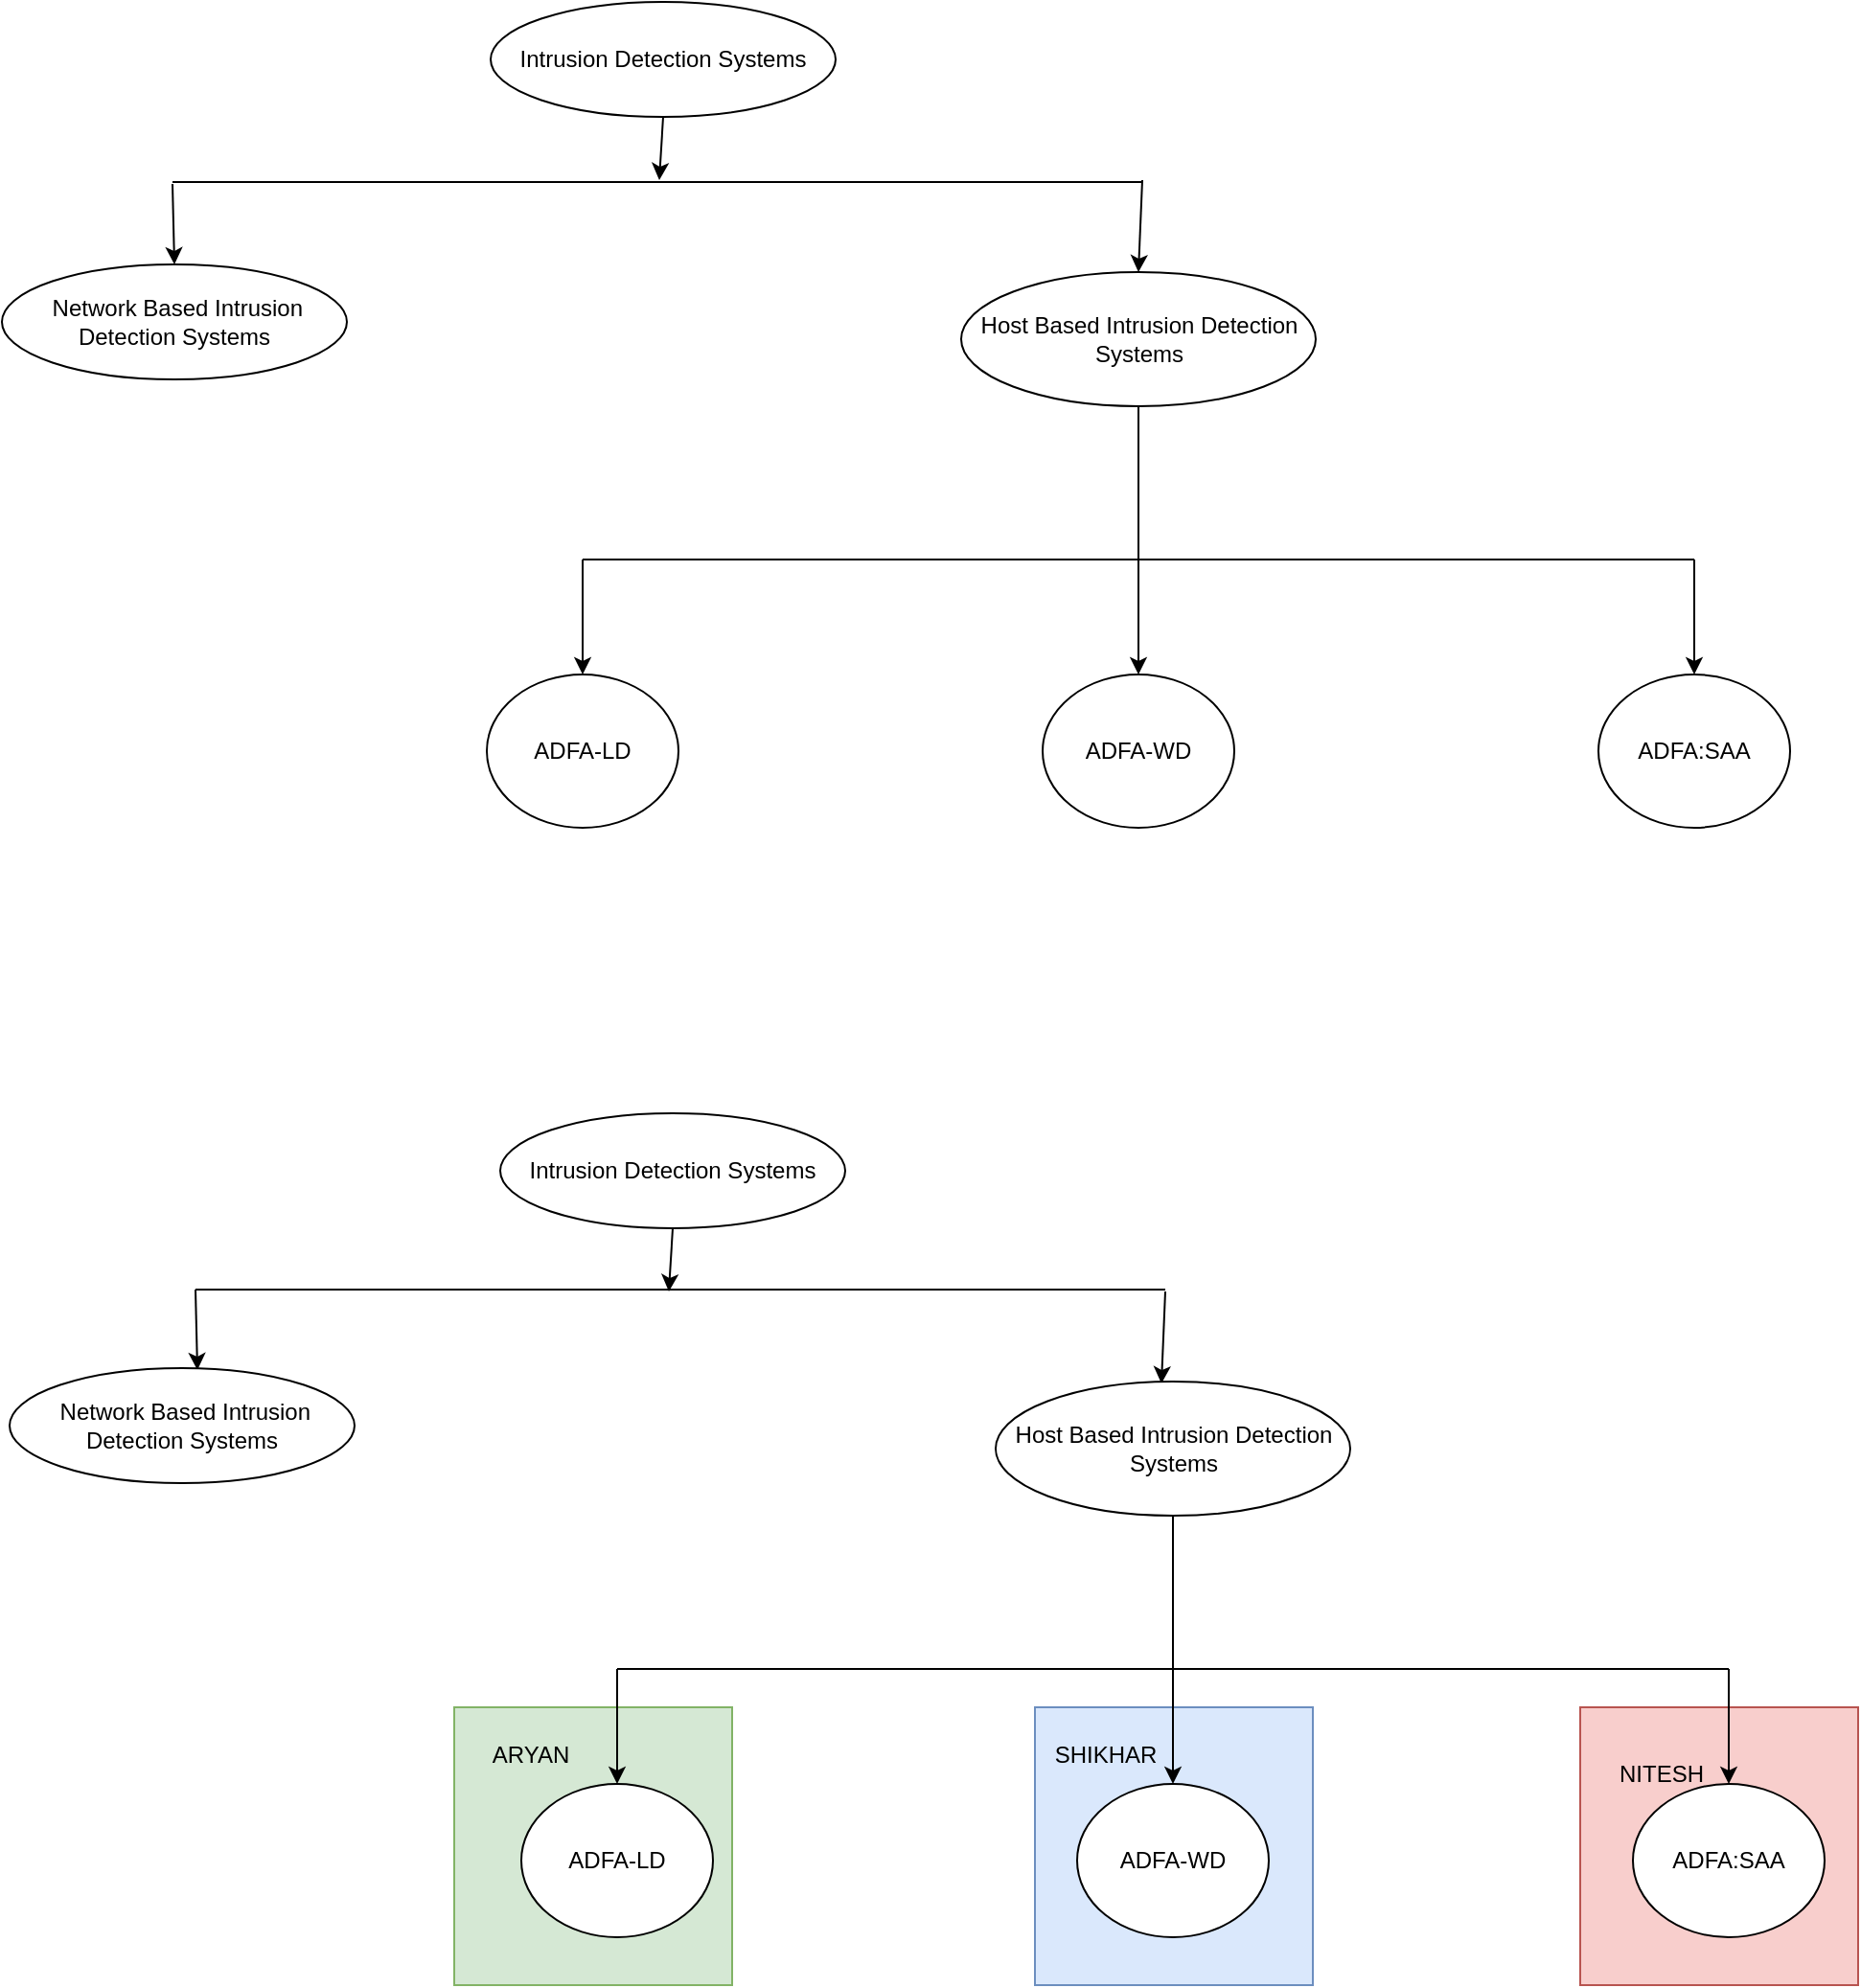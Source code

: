 <mxfile version="26.0.15">
  <diagram name="Page-1" id="y_mQLNcJty1xBtGMBA1a">
    <mxGraphModel dx="1050" dy="611" grid="0" gridSize="10" guides="1" tooltips="1" connect="1" arrows="1" fold="1" page="0" pageScale="1" pageWidth="850" pageHeight="1100" math="0" shadow="0">
      <root>
        <mxCell id="0" />
        <mxCell id="1" parent="0" />
        <mxCell id="t6yCuCEMrF7jg9e06z7A-1" value="Intrusion Detection Systems" style="ellipse;whiteSpace=wrap;html=1;" vertex="1" parent="1">
          <mxGeometry x="330" y="20" width="180" height="60" as="geometry" />
        </mxCell>
        <mxCell id="t6yCuCEMrF7jg9e06z7A-8" value="" style="endArrow=classic;html=1;rounded=0;exitX=0.5;exitY=1;exitDx=0;exitDy=0;" edge="1" parent="1" source="t6yCuCEMrF7jg9e06z7A-1">
          <mxGeometry width="50" height="50" relative="1" as="geometry">
            <mxPoint x="400" y="320" as="sourcePoint" />
            <mxPoint x="418" y="113" as="targetPoint" />
          </mxGeometry>
        </mxCell>
        <mxCell id="t6yCuCEMrF7jg9e06z7A-34" value="Intrusion Detection Systems" style="ellipse;whiteSpace=wrap;html=1;" vertex="1" parent="1">
          <mxGeometry x="335" y="600" width="180" height="60" as="geometry" />
        </mxCell>
        <mxCell id="t6yCuCEMrF7jg9e06z7A-38" value="" style="endArrow=classic;html=1;rounded=0;exitX=0.5;exitY=1;exitDx=0;exitDy=0;" edge="1" parent="1" source="t6yCuCEMrF7jg9e06z7A-34">
          <mxGeometry width="50" height="50" relative="1" as="geometry">
            <mxPoint x="405" y="900" as="sourcePoint" />
            <mxPoint x="423" y="693" as="targetPoint" />
          </mxGeometry>
        </mxCell>
        <mxCell id="t6yCuCEMrF7jg9e06z7A-51" value="" style="group" vertex="1" connectable="0" parent="1">
          <mxGeometry x="328" y="161" width="680" height="290" as="geometry" />
        </mxCell>
        <mxCell id="t6yCuCEMrF7jg9e06z7A-4" value="Host Based Intrusion Detection Systems" style="ellipse;whiteSpace=wrap;html=1;" vertex="1" parent="t6yCuCEMrF7jg9e06z7A-51">
          <mxGeometry x="247.5" width="185" height="70" as="geometry" />
        </mxCell>
        <mxCell id="t6yCuCEMrF7jg9e06z7A-5" value="" style="endArrow=none;html=1;rounded=0;" edge="1" parent="t6yCuCEMrF7jg9e06z7A-51">
          <mxGeometry width="50" height="50" relative="1" as="geometry">
            <mxPoint x="50" y="150" as="sourcePoint" />
            <mxPoint x="630" y="150" as="targetPoint" />
          </mxGeometry>
        </mxCell>
        <mxCell id="t6yCuCEMrF7jg9e06z7A-6" value="" style="endArrow=none;html=1;rounded=0;entryX=0.5;entryY=1;entryDx=0;entryDy=0;" edge="1" parent="t6yCuCEMrF7jg9e06z7A-51" target="t6yCuCEMrF7jg9e06z7A-4">
          <mxGeometry width="50" height="50" relative="1" as="geometry">
            <mxPoint x="340" y="150" as="sourcePoint" />
            <mxPoint x="350" y="-50" as="targetPoint" />
          </mxGeometry>
        </mxCell>
        <mxCell id="t6yCuCEMrF7jg9e06z7A-10" value="ADFA-LD" style="ellipse;whiteSpace=wrap;html=1;" vertex="1" parent="t6yCuCEMrF7jg9e06z7A-51">
          <mxGeometry y="210" width="100" height="80" as="geometry" />
        </mxCell>
        <mxCell id="t6yCuCEMrF7jg9e06z7A-11" value="ADFA-WD" style="ellipse;whiteSpace=wrap;html=1;" vertex="1" parent="t6yCuCEMrF7jg9e06z7A-51">
          <mxGeometry x="290" y="210" width="100" height="80" as="geometry" />
        </mxCell>
        <mxCell id="t6yCuCEMrF7jg9e06z7A-12" value="ADFA:SAA" style="ellipse;whiteSpace=wrap;html=1;" vertex="1" parent="t6yCuCEMrF7jg9e06z7A-51">
          <mxGeometry x="580" y="210" width="100" height="80" as="geometry" />
        </mxCell>
        <mxCell id="t6yCuCEMrF7jg9e06z7A-15" value="" style="endArrow=classic;html=1;rounded=0;entryX=0.5;entryY=0;entryDx=0;entryDy=0;" edge="1" parent="t6yCuCEMrF7jg9e06z7A-51" target="t6yCuCEMrF7jg9e06z7A-10">
          <mxGeometry width="50" height="50" relative="1" as="geometry">
            <mxPoint x="50" y="150" as="sourcePoint" />
            <mxPoint x="230" y="170" as="targetPoint" />
          </mxGeometry>
        </mxCell>
        <mxCell id="t6yCuCEMrF7jg9e06z7A-16" value="" style="endArrow=classic;html=1;rounded=0;entryX=0.5;entryY=0;entryDx=0;entryDy=0;" edge="1" parent="t6yCuCEMrF7jg9e06z7A-51" target="t6yCuCEMrF7jg9e06z7A-12">
          <mxGeometry width="50" height="50" relative="1" as="geometry">
            <mxPoint x="630" y="150" as="sourcePoint" />
            <mxPoint x="370" y="130" as="targetPoint" />
          </mxGeometry>
        </mxCell>
        <mxCell id="t6yCuCEMrF7jg9e06z7A-17" value="" style="endArrow=classic;html=1;rounded=0;entryX=0.5;entryY=0;entryDx=0;entryDy=0;" edge="1" parent="t6yCuCEMrF7jg9e06z7A-51" target="t6yCuCEMrF7jg9e06z7A-11">
          <mxGeometry width="50" height="50" relative="1" as="geometry">
            <mxPoint x="340" y="150" as="sourcePoint" />
            <mxPoint x="370" y="130" as="targetPoint" />
          </mxGeometry>
        </mxCell>
        <mxCell id="t6yCuCEMrF7jg9e06z7A-52" value="" style="endArrow=none;html=1;rounded=0;" edge="1" parent="1">
          <mxGeometry width="50" height="50" relative="1" as="geometry">
            <mxPoint x="164" y="114" as="sourcePoint" />
            <mxPoint x="670" y="114" as="targetPoint" />
          </mxGeometry>
        </mxCell>
        <mxCell id="t6yCuCEMrF7jg9e06z7A-53" value="&amp;nbsp;Network Based Intrusion Detection Systems" style="ellipse;whiteSpace=wrap;html=1;" vertex="1" parent="1">
          <mxGeometry x="75" y="157" width="180" height="60" as="geometry" />
        </mxCell>
        <mxCell id="t6yCuCEMrF7jg9e06z7A-54" value="" style="endArrow=classic;html=1;rounded=0;entryX=0.5;entryY=0;entryDx=0;entryDy=0;" edge="1" parent="1" target="t6yCuCEMrF7jg9e06z7A-4">
          <mxGeometry width="50" height="50" relative="1" as="geometry">
            <mxPoint x="670" y="113" as="sourcePoint" />
            <mxPoint x="539" y="206" as="targetPoint" />
          </mxGeometry>
        </mxCell>
        <mxCell id="t6yCuCEMrF7jg9e06z7A-55" value="" style="endArrow=classic;html=1;rounded=0;entryX=0.5;entryY=0;entryDx=0;entryDy=0;" edge="1" parent="1" target="t6yCuCEMrF7jg9e06z7A-53">
          <mxGeometry width="50" height="50" relative="1" as="geometry">
            <mxPoint x="164" y="115" as="sourcePoint" />
            <mxPoint x="539" y="206" as="targetPoint" />
          </mxGeometry>
        </mxCell>
        <mxCell id="t6yCuCEMrF7jg9e06z7A-57" value="" style="endArrow=none;html=1;rounded=0;" edge="1" parent="1">
          <mxGeometry width="50" height="50" relative="1" as="geometry">
            <mxPoint x="176" y="692" as="sourcePoint" />
            <mxPoint x="682" y="692" as="targetPoint" />
            <Array as="points" />
          </mxGeometry>
        </mxCell>
        <mxCell id="t6yCuCEMrF7jg9e06z7A-58" value="" style="endArrow=classic;html=1;rounded=0;entryX=0.5;entryY=0;entryDx=0;entryDy=0;" edge="1" parent="1">
          <mxGeometry width="50" height="50" relative="1" as="geometry">
            <mxPoint x="176" y="692" as="sourcePoint" />
            <mxPoint x="177" y="734" as="targetPoint" />
          </mxGeometry>
        </mxCell>
        <mxCell id="t6yCuCEMrF7jg9e06z7A-59" value="" style="endArrow=classic;html=1;rounded=0;entryX=0.5;entryY=0;entryDx=0;entryDy=0;" edge="1" parent="1">
          <mxGeometry width="50" height="50" relative="1" as="geometry">
            <mxPoint x="682" y="693" as="sourcePoint" />
            <mxPoint x="680" y="741" as="targetPoint" />
          </mxGeometry>
        </mxCell>
        <mxCell id="t6yCuCEMrF7jg9e06z7A-60" value="&amp;nbsp;Network Based Intrusion Detection Systems" style="ellipse;whiteSpace=wrap;html=1;" vertex="1" parent="1">
          <mxGeometry x="79" y="733" width="180" height="60" as="geometry" />
        </mxCell>
        <mxCell id="t6yCuCEMrF7jg9e06z7A-50" value="" style="whiteSpace=wrap;html=1;aspect=fixed;fillColor=#f8cecc;strokeColor=#b85450;" vertex="1" parent="1">
          <mxGeometry x="898.5" y="910" width="145" height="145" as="geometry" />
        </mxCell>
        <mxCell id="t6yCuCEMrF7jg9e06z7A-49" value="" style="whiteSpace=wrap;html=1;aspect=fixed;fillColor=#dae8fc;strokeColor=#6c8ebf;" vertex="1" parent="1">
          <mxGeometry x="614" y="910" width="145" height="145" as="geometry" />
        </mxCell>
        <mxCell id="t6yCuCEMrF7jg9e06z7A-45" value="" style="whiteSpace=wrap;html=1;aspect=fixed;fillColor=#d5e8d4;strokeColor=#82b366;" vertex="1" parent="1">
          <mxGeometry x="311" y="910" width="145" height="145" as="geometry" />
        </mxCell>
        <mxCell id="t6yCuCEMrF7jg9e06z7A-35" value="Host Based Intrusion Detection Systems" style="ellipse;whiteSpace=wrap;html=1;" vertex="1" parent="1">
          <mxGeometry x="593.5" y="740" width="185" height="70" as="geometry" />
        </mxCell>
        <mxCell id="t6yCuCEMrF7jg9e06z7A-36" value="" style="endArrow=none;html=1;rounded=0;" edge="1" parent="1">
          <mxGeometry width="50" height="50" relative="1" as="geometry">
            <mxPoint x="396" y="890" as="sourcePoint" />
            <mxPoint x="976" y="890" as="targetPoint" />
          </mxGeometry>
        </mxCell>
        <mxCell id="t6yCuCEMrF7jg9e06z7A-37" value="" style="endArrow=none;html=1;rounded=0;entryX=0.5;entryY=1;entryDx=0;entryDy=0;" edge="1" parent="1" target="t6yCuCEMrF7jg9e06z7A-35">
          <mxGeometry width="50" height="50" relative="1" as="geometry">
            <mxPoint x="686" y="890" as="sourcePoint" />
            <mxPoint x="696" y="690" as="targetPoint" />
          </mxGeometry>
        </mxCell>
        <mxCell id="t6yCuCEMrF7jg9e06z7A-39" value="ADFA-LD" style="ellipse;whiteSpace=wrap;html=1;" vertex="1" parent="1">
          <mxGeometry x="346" y="950" width="100" height="80" as="geometry" />
        </mxCell>
        <mxCell id="t6yCuCEMrF7jg9e06z7A-40" value="ADFA-WD" style="ellipse;whiteSpace=wrap;html=1;" vertex="1" parent="1">
          <mxGeometry x="636" y="950" width="100" height="80" as="geometry" />
        </mxCell>
        <mxCell id="t6yCuCEMrF7jg9e06z7A-41" value="ADFA:SAA" style="ellipse;whiteSpace=wrap;html=1;" vertex="1" parent="1">
          <mxGeometry x="926" y="950" width="100" height="80" as="geometry" />
        </mxCell>
        <mxCell id="t6yCuCEMrF7jg9e06z7A-42" value="" style="endArrow=classic;html=1;rounded=0;entryX=0.5;entryY=0;entryDx=0;entryDy=0;" edge="1" parent="1" target="t6yCuCEMrF7jg9e06z7A-39">
          <mxGeometry width="50" height="50" relative="1" as="geometry">
            <mxPoint x="396" y="890" as="sourcePoint" />
            <mxPoint x="576" y="910" as="targetPoint" />
          </mxGeometry>
        </mxCell>
        <mxCell id="t6yCuCEMrF7jg9e06z7A-43" value="" style="endArrow=classic;html=1;rounded=0;entryX=0.5;entryY=0;entryDx=0;entryDy=0;" edge="1" parent="1" target="t6yCuCEMrF7jg9e06z7A-41">
          <mxGeometry width="50" height="50" relative="1" as="geometry">
            <mxPoint x="976" y="890" as="sourcePoint" />
            <mxPoint x="716" y="870" as="targetPoint" />
          </mxGeometry>
        </mxCell>
        <mxCell id="t6yCuCEMrF7jg9e06z7A-44" value="" style="endArrow=classic;html=1;rounded=0;entryX=0.5;entryY=0;entryDx=0;entryDy=0;" edge="1" parent="1" target="t6yCuCEMrF7jg9e06z7A-40">
          <mxGeometry width="50" height="50" relative="1" as="geometry">
            <mxPoint x="686" y="890" as="sourcePoint" />
            <mxPoint x="716" y="870" as="targetPoint" />
          </mxGeometry>
        </mxCell>
        <mxCell id="t6yCuCEMrF7jg9e06z7A-46" value="SHIKHAR" style="text;html=1;align=center;verticalAlign=middle;whiteSpace=wrap;rounded=0;" vertex="1" parent="1">
          <mxGeometry x="621" y="920" width="60" height="30" as="geometry" />
        </mxCell>
        <mxCell id="t6yCuCEMrF7jg9e06z7A-47" value="ARYAN" style="text;html=1;align=center;verticalAlign=middle;whiteSpace=wrap;rounded=0;" vertex="1" parent="1">
          <mxGeometry x="321" y="920" width="60" height="30" as="geometry" />
        </mxCell>
        <mxCell id="t6yCuCEMrF7jg9e06z7A-48" value="NITESH" style="text;html=1;align=center;verticalAlign=middle;whiteSpace=wrap;rounded=0;" vertex="1" parent="1">
          <mxGeometry x="911" y="930" width="60" height="30" as="geometry" />
        </mxCell>
      </root>
    </mxGraphModel>
  </diagram>
</mxfile>

